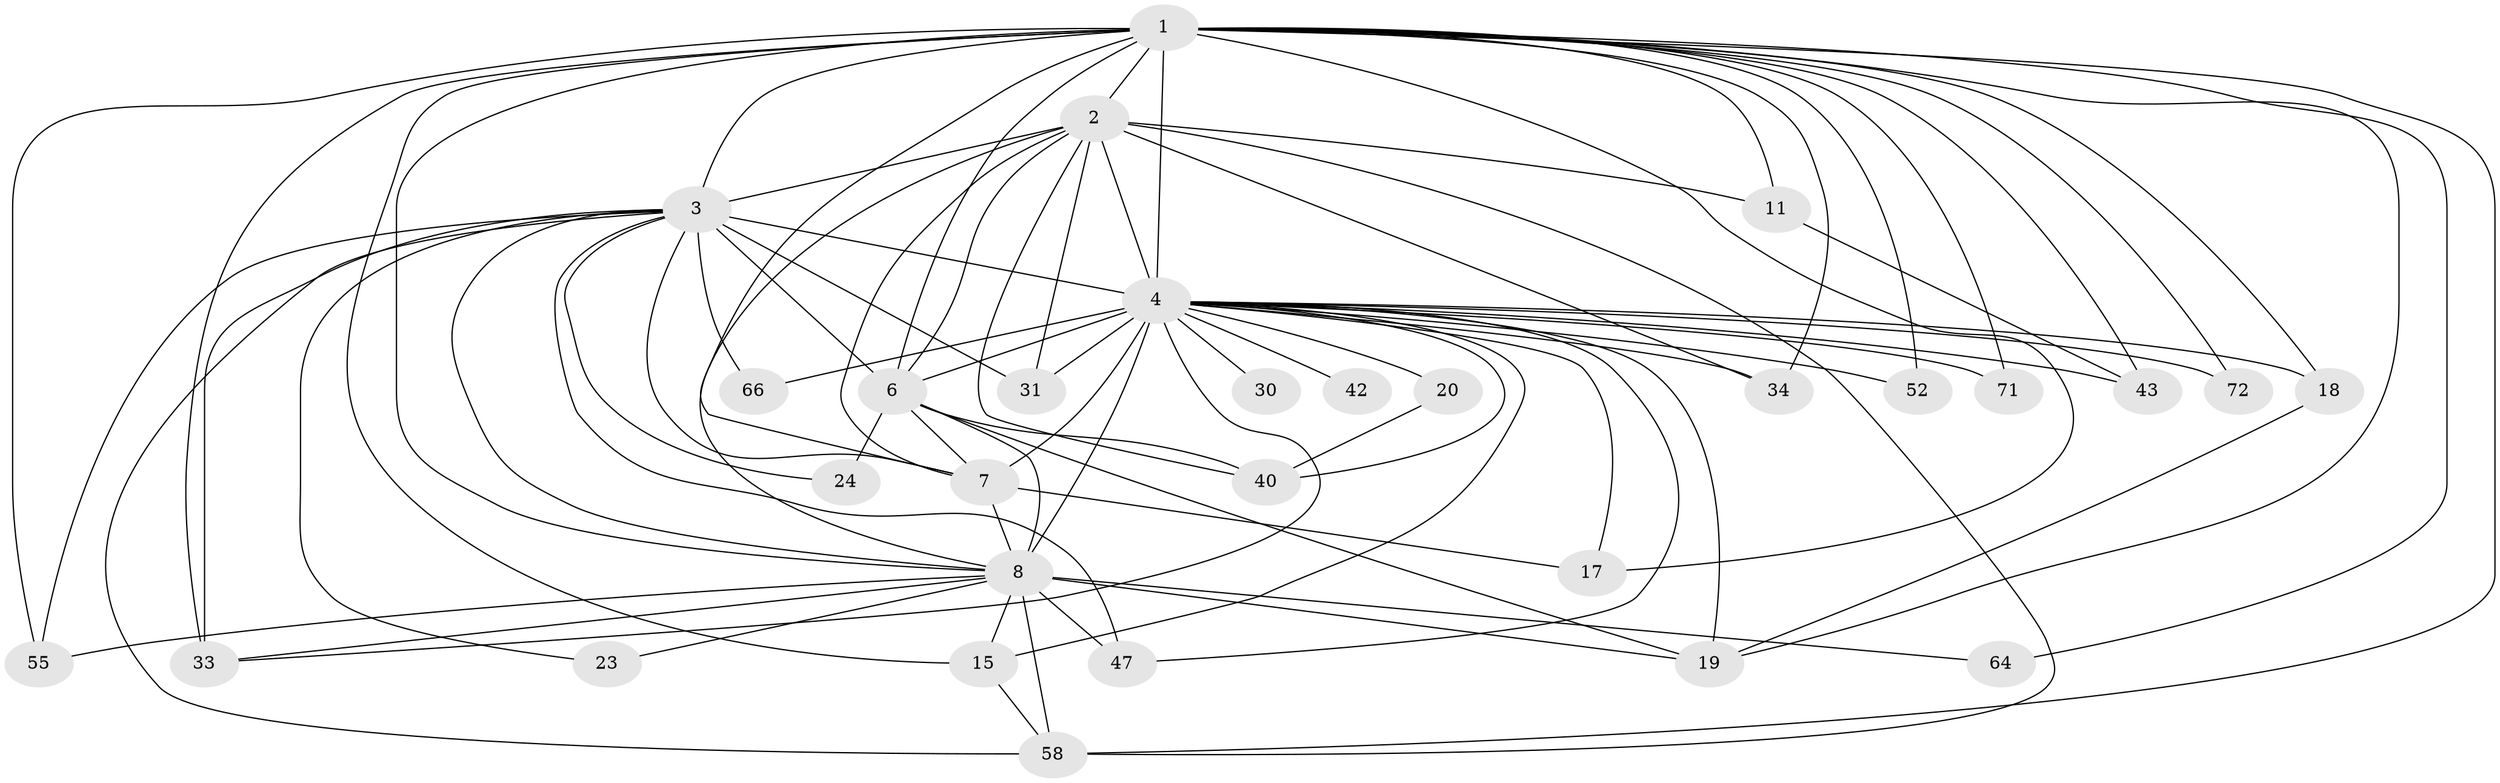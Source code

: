 // original degree distribution, {35: 0.01, 16: 0.03, 20: 0.02, 23: 0.02, 12: 0.01, 21: 0.01, 3: 0.19, 9: 0.01, 2: 0.53, 4: 0.1, 5: 0.06, 6: 0.01}
// Generated by graph-tools (version 1.1) at 2025/17/03/04/25 18:17:36]
// undirected, 30 vertices, 81 edges
graph export_dot {
graph [start="1"]
  node [color=gray90,style=filled];
  1;
  2;
  3;
  4 [super="+85+91+38+28+9+49+78+45+27+5+16+26+25+12"];
  6 [super="+39+80+60+44+46"];
  7;
  8 [super="+48"];
  11 [super="+90"];
  15 [super="+51"];
  17 [super="+67"];
  18;
  19 [super="+63+36"];
  20;
  23;
  24;
  30;
  31;
  33 [super="+35+57"];
  34 [super="+56"];
  40 [super="+97"];
  42;
  43;
  47 [super="+70"];
  52 [super="+53+68+69"];
  55 [super="+87"];
  58 [super="+95+84+73"];
  64;
  66;
  71;
  72;
  1 -- 2;
  1 -- 3;
  1 -- 4 [weight=13];
  1 -- 6 [weight=2];
  1 -- 7;
  1 -- 8 [weight=2];
  1 -- 11;
  1 -- 17;
  1 -- 18;
  1 -- 34;
  1 -- 43;
  1 -- 52 [weight=2];
  1 -- 55;
  1 -- 64;
  1 -- 71;
  1 -- 72;
  1 -- 33;
  1 -- 58;
  1 -- 19;
  1 -- 15;
  2 -- 3;
  2 -- 4 [weight=6];
  2 -- 6;
  2 -- 7;
  2 -- 8;
  2 -- 11;
  2 -- 31;
  2 -- 40;
  2 -- 58;
  2 -- 34;
  3 -- 4 [weight=6];
  3 -- 6;
  3 -- 7;
  3 -- 8;
  3 -- 23;
  3 -- 24;
  3 -- 31;
  3 -- 33 [weight=2];
  3 -- 55;
  3 -- 66;
  3 -- 58;
  3 -- 47;
  4 -- 6 [weight=9];
  4 -- 7 [weight=6];
  4 -- 8 [weight=6];
  4 -- 15;
  4 -- 43 [weight=2];
  4 -- 72;
  4 -- 71;
  4 -- 18 [weight=2];
  4 -- 19 [weight=2];
  4 -- 20;
  4 -- 31 [weight=3];
  4 -- 34 [weight=2];
  4 -- 42 [weight=2];
  4 -- 47;
  4 -- 52 [weight=3];
  4 -- 66;
  4 -- 30 [weight=3];
  4 -- 40;
  4 -- 17;
  4 -- 33;
  6 -- 7;
  6 -- 8 [weight=2];
  6 -- 24;
  6 -- 40;
  6 -- 19;
  7 -- 8;
  7 -- 17;
  8 -- 15;
  8 -- 19;
  8 -- 23;
  8 -- 33;
  8 -- 47;
  8 -- 58;
  8 -- 64;
  8 -- 55;
  11 -- 43;
  15 -- 58;
  18 -- 19;
  20 -- 40;
}
